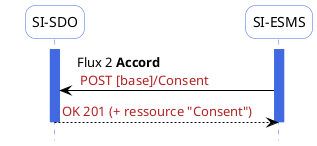 @startuml flux2
hide footbox

skinparam sequence {
 arrowColor black
 ParticipantBorderColor RoyalBlue
 ParticipantBackgroundColor white
 LifeLineBorderColor RoyalBlue
 LifeLineBackgroundColor RoyalBlue
 ParticipantFontSize 14
 ParticipantFontName arial
 ParticipantPadding 20
}
skinparam  roundcorner 20


participant "SI-SDO" as SDO
participant "SI-ESMS" as ESMS
activate SDO
activate ESMS


ESMS-[#black]> SDO: Flux 2 **Accord** \n <color #FireBrick>POST [base]/Consent</color>
SDO-[#black]-> ESMS: <color #FireBrick>OK 201 (+ ressource "Consent")</color>



deactivate SDO
deactivate ESMS
@enduml